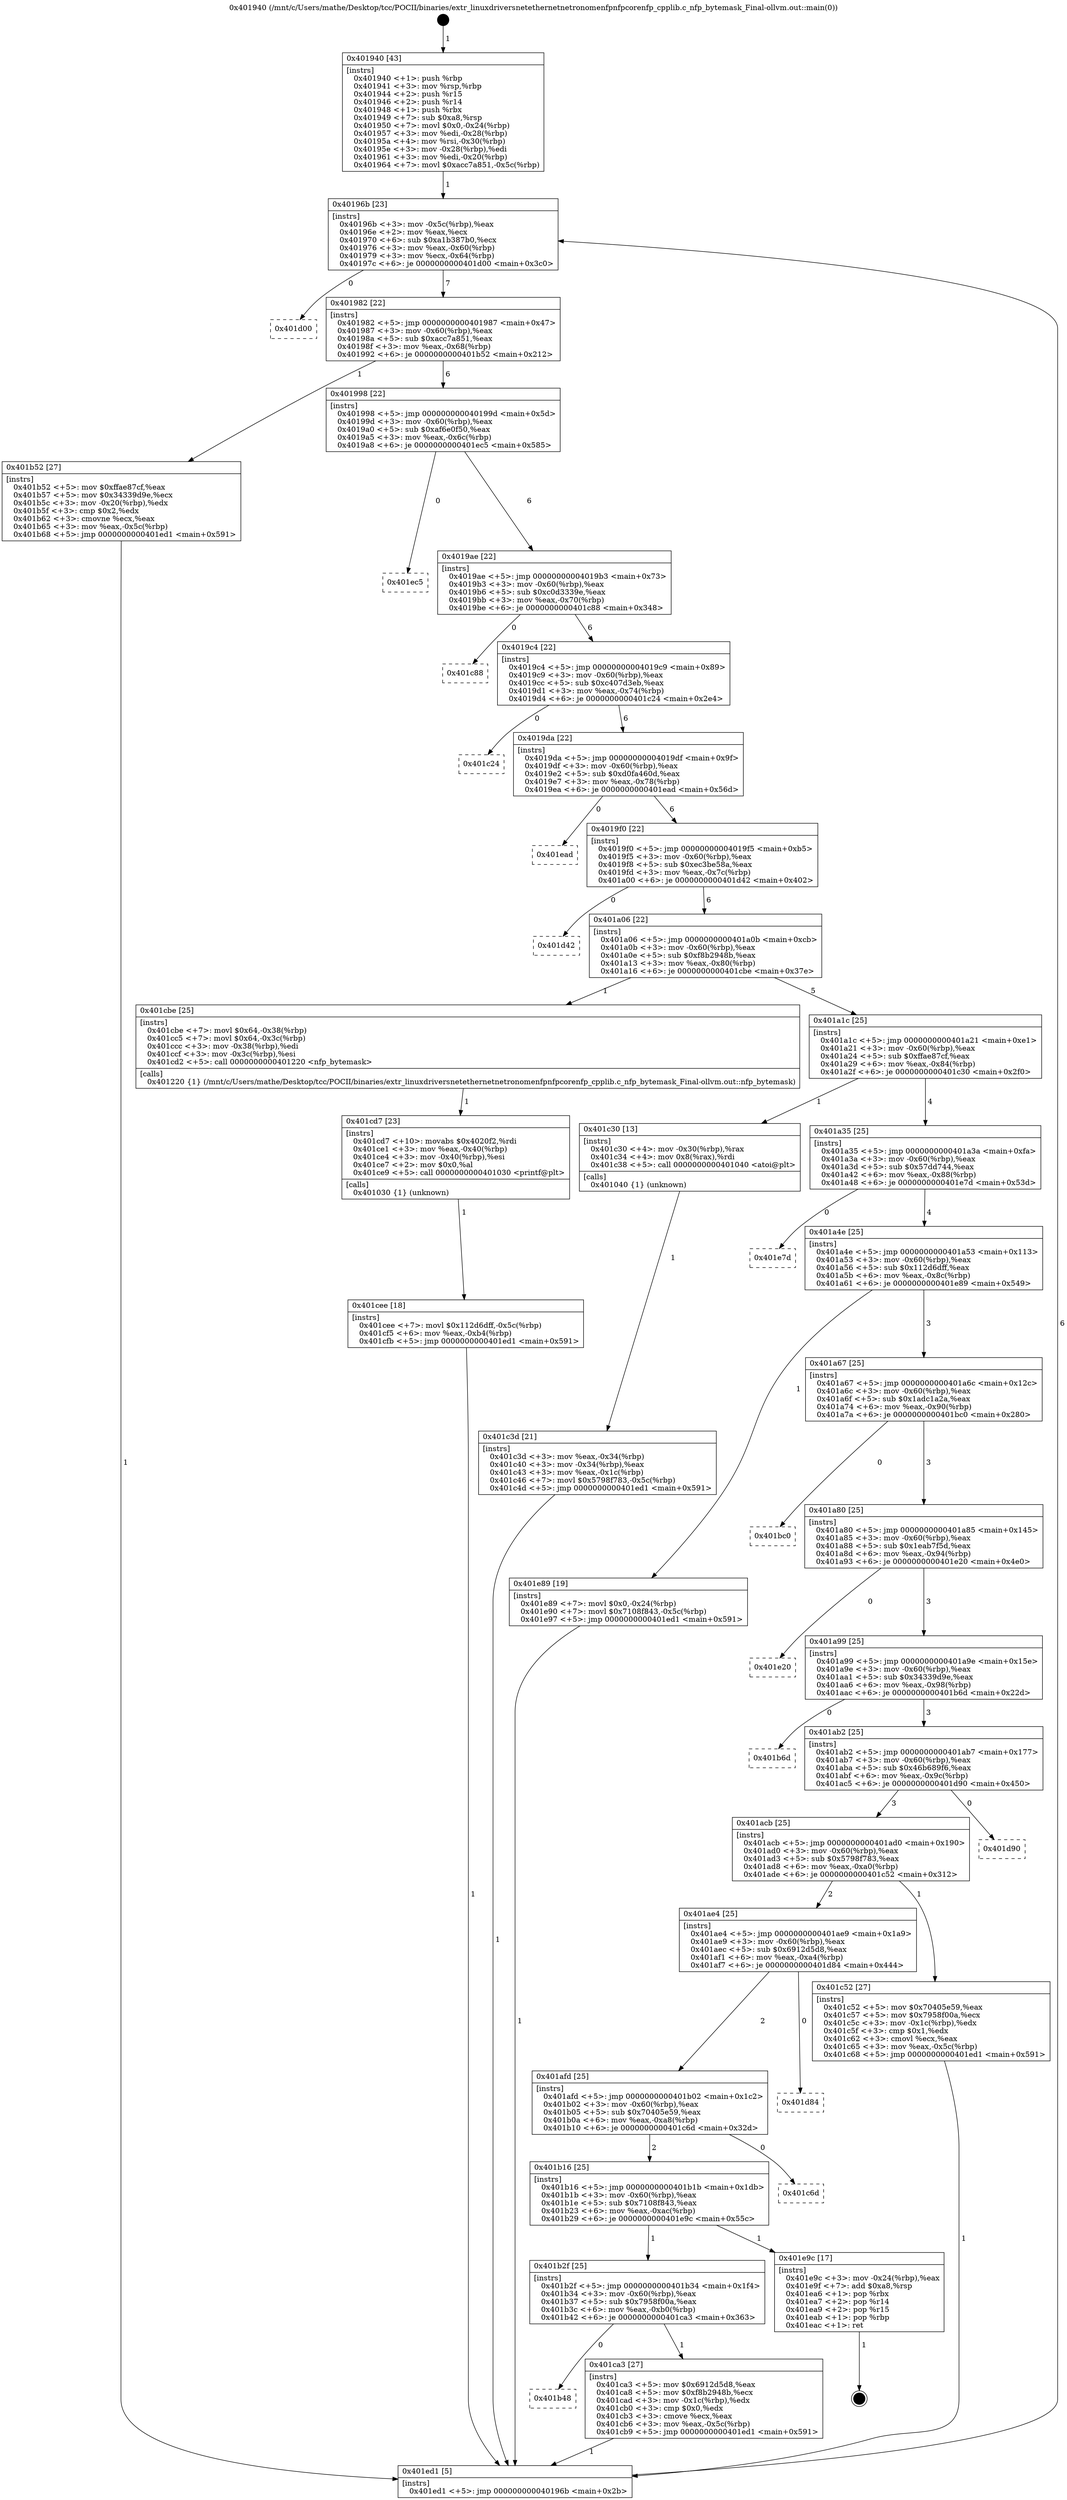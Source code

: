 digraph "0x401940" {
  label = "0x401940 (/mnt/c/Users/mathe/Desktop/tcc/POCII/binaries/extr_linuxdriversnetethernetnetronomenfpnfpcorenfp_cpplib.c_nfp_bytemask_Final-ollvm.out::main(0))"
  labelloc = "t"
  node[shape=record]

  Entry [label="",width=0.3,height=0.3,shape=circle,fillcolor=black,style=filled]
  "0x40196b" [label="{
     0x40196b [23]\l
     | [instrs]\l
     &nbsp;&nbsp;0x40196b \<+3\>: mov -0x5c(%rbp),%eax\l
     &nbsp;&nbsp;0x40196e \<+2\>: mov %eax,%ecx\l
     &nbsp;&nbsp;0x401970 \<+6\>: sub $0xa1b387b0,%ecx\l
     &nbsp;&nbsp;0x401976 \<+3\>: mov %eax,-0x60(%rbp)\l
     &nbsp;&nbsp;0x401979 \<+3\>: mov %ecx,-0x64(%rbp)\l
     &nbsp;&nbsp;0x40197c \<+6\>: je 0000000000401d00 \<main+0x3c0\>\l
  }"]
  "0x401d00" [label="{
     0x401d00\l
  }", style=dashed]
  "0x401982" [label="{
     0x401982 [22]\l
     | [instrs]\l
     &nbsp;&nbsp;0x401982 \<+5\>: jmp 0000000000401987 \<main+0x47\>\l
     &nbsp;&nbsp;0x401987 \<+3\>: mov -0x60(%rbp),%eax\l
     &nbsp;&nbsp;0x40198a \<+5\>: sub $0xacc7a851,%eax\l
     &nbsp;&nbsp;0x40198f \<+3\>: mov %eax,-0x68(%rbp)\l
     &nbsp;&nbsp;0x401992 \<+6\>: je 0000000000401b52 \<main+0x212\>\l
  }"]
  Exit [label="",width=0.3,height=0.3,shape=circle,fillcolor=black,style=filled,peripheries=2]
  "0x401b52" [label="{
     0x401b52 [27]\l
     | [instrs]\l
     &nbsp;&nbsp;0x401b52 \<+5\>: mov $0xffae87cf,%eax\l
     &nbsp;&nbsp;0x401b57 \<+5\>: mov $0x34339d9e,%ecx\l
     &nbsp;&nbsp;0x401b5c \<+3\>: mov -0x20(%rbp),%edx\l
     &nbsp;&nbsp;0x401b5f \<+3\>: cmp $0x2,%edx\l
     &nbsp;&nbsp;0x401b62 \<+3\>: cmovne %ecx,%eax\l
     &nbsp;&nbsp;0x401b65 \<+3\>: mov %eax,-0x5c(%rbp)\l
     &nbsp;&nbsp;0x401b68 \<+5\>: jmp 0000000000401ed1 \<main+0x591\>\l
  }"]
  "0x401998" [label="{
     0x401998 [22]\l
     | [instrs]\l
     &nbsp;&nbsp;0x401998 \<+5\>: jmp 000000000040199d \<main+0x5d\>\l
     &nbsp;&nbsp;0x40199d \<+3\>: mov -0x60(%rbp),%eax\l
     &nbsp;&nbsp;0x4019a0 \<+5\>: sub $0xaf6e0f50,%eax\l
     &nbsp;&nbsp;0x4019a5 \<+3\>: mov %eax,-0x6c(%rbp)\l
     &nbsp;&nbsp;0x4019a8 \<+6\>: je 0000000000401ec5 \<main+0x585\>\l
  }"]
  "0x401ed1" [label="{
     0x401ed1 [5]\l
     | [instrs]\l
     &nbsp;&nbsp;0x401ed1 \<+5\>: jmp 000000000040196b \<main+0x2b\>\l
  }"]
  "0x401940" [label="{
     0x401940 [43]\l
     | [instrs]\l
     &nbsp;&nbsp;0x401940 \<+1\>: push %rbp\l
     &nbsp;&nbsp;0x401941 \<+3\>: mov %rsp,%rbp\l
     &nbsp;&nbsp;0x401944 \<+2\>: push %r15\l
     &nbsp;&nbsp;0x401946 \<+2\>: push %r14\l
     &nbsp;&nbsp;0x401948 \<+1\>: push %rbx\l
     &nbsp;&nbsp;0x401949 \<+7\>: sub $0xa8,%rsp\l
     &nbsp;&nbsp;0x401950 \<+7\>: movl $0x0,-0x24(%rbp)\l
     &nbsp;&nbsp;0x401957 \<+3\>: mov %edi,-0x28(%rbp)\l
     &nbsp;&nbsp;0x40195a \<+4\>: mov %rsi,-0x30(%rbp)\l
     &nbsp;&nbsp;0x40195e \<+3\>: mov -0x28(%rbp),%edi\l
     &nbsp;&nbsp;0x401961 \<+3\>: mov %edi,-0x20(%rbp)\l
     &nbsp;&nbsp;0x401964 \<+7\>: movl $0xacc7a851,-0x5c(%rbp)\l
  }"]
  "0x401cee" [label="{
     0x401cee [18]\l
     | [instrs]\l
     &nbsp;&nbsp;0x401cee \<+7\>: movl $0x112d6dff,-0x5c(%rbp)\l
     &nbsp;&nbsp;0x401cf5 \<+6\>: mov %eax,-0xb4(%rbp)\l
     &nbsp;&nbsp;0x401cfb \<+5\>: jmp 0000000000401ed1 \<main+0x591\>\l
  }"]
  "0x401ec5" [label="{
     0x401ec5\l
  }", style=dashed]
  "0x4019ae" [label="{
     0x4019ae [22]\l
     | [instrs]\l
     &nbsp;&nbsp;0x4019ae \<+5\>: jmp 00000000004019b3 \<main+0x73\>\l
     &nbsp;&nbsp;0x4019b3 \<+3\>: mov -0x60(%rbp),%eax\l
     &nbsp;&nbsp;0x4019b6 \<+5\>: sub $0xc0d3339e,%eax\l
     &nbsp;&nbsp;0x4019bb \<+3\>: mov %eax,-0x70(%rbp)\l
     &nbsp;&nbsp;0x4019be \<+6\>: je 0000000000401c88 \<main+0x348\>\l
  }"]
  "0x401cd7" [label="{
     0x401cd7 [23]\l
     | [instrs]\l
     &nbsp;&nbsp;0x401cd7 \<+10\>: movabs $0x4020f2,%rdi\l
     &nbsp;&nbsp;0x401ce1 \<+3\>: mov %eax,-0x40(%rbp)\l
     &nbsp;&nbsp;0x401ce4 \<+3\>: mov -0x40(%rbp),%esi\l
     &nbsp;&nbsp;0x401ce7 \<+2\>: mov $0x0,%al\l
     &nbsp;&nbsp;0x401ce9 \<+5\>: call 0000000000401030 \<printf@plt\>\l
     | [calls]\l
     &nbsp;&nbsp;0x401030 \{1\} (unknown)\l
  }"]
  "0x401c88" [label="{
     0x401c88\l
  }", style=dashed]
  "0x4019c4" [label="{
     0x4019c4 [22]\l
     | [instrs]\l
     &nbsp;&nbsp;0x4019c4 \<+5\>: jmp 00000000004019c9 \<main+0x89\>\l
     &nbsp;&nbsp;0x4019c9 \<+3\>: mov -0x60(%rbp),%eax\l
     &nbsp;&nbsp;0x4019cc \<+5\>: sub $0xc407d3eb,%eax\l
     &nbsp;&nbsp;0x4019d1 \<+3\>: mov %eax,-0x74(%rbp)\l
     &nbsp;&nbsp;0x4019d4 \<+6\>: je 0000000000401c24 \<main+0x2e4\>\l
  }"]
  "0x401b48" [label="{
     0x401b48\l
  }", style=dashed]
  "0x401c24" [label="{
     0x401c24\l
  }", style=dashed]
  "0x4019da" [label="{
     0x4019da [22]\l
     | [instrs]\l
     &nbsp;&nbsp;0x4019da \<+5\>: jmp 00000000004019df \<main+0x9f\>\l
     &nbsp;&nbsp;0x4019df \<+3\>: mov -0x60(%rbp),%eax\l
     &nbsp;&nbsp;0x4019e2 \<+5\>: sub $0xd0fa460d,%eax\l
     &nbsp;&nbsp;0x4019e7 \<+3\>: mov %eax,-0x78(%rbp)\l
     &nbsp;&nbsp;0x4019ea \<+6\>: je 0000000000401ead \<main+0x56d\>\l
  }"]
  "0x401ca3" [label="{
     0x401ca3 [27]\l
     | [instrs]\l
     &nbsp;&nbsp;0x401ca3 \<+5\>: mov $0x6912d5d8,%eax\l
     &nbsp;&nbsp;0x401ca8 \<+5\>: mov $0xf8b2948b,%ecx\l
     &nbsp;&nbsp;0x401cad \<+3\>: mov -0x1c(%rbp),%edx\l
     &nbsp;&nbsp;0x401cb0 \<+3\>: cmp $0x0,%edx\l
     &nbsp;&nbsp;0x401cb3 \<+3\>: cmove %ecx,%eax\l
     &nbsp;&nbsp;0x401cb6 \<+3\>: mov %eax,-0x5c(%rbp)\l
     &nbsp;&nbsp;0x401cb9 \<+5\>: jmp 0000000000401ed1 \<main+0x591\>\l
  }"]
  "0x401ead" [label="{
     0x401ead\l
  }", style=dashed]
  "0x4019f0" [label="{
     0x4019f0 [22]\l
     | [instrs]\l
     &nbsp;&nbsp;0x4019f0 \<+5\>: jmp 00000000004019f5 \<main+0xb5\>\l
     &nbsp;&nbsp;0x4019f5 \<+3\>: mov -0x60(%rbp),%eax\l
     &nbsp;&nbsp;0x4019f8 \<+5\>: sub $0xec3be58a,%eax\l
     &nbsp;&nbsp;0x4019fd \<+3\>: mov %eax,-0x7c(%rbp)\l
     &nbsp;&nbsp;0x401a00 \<+6\>: je 0000000000401d42 \<main+0x402\>\l
  }"]
  "0x401b2f" [label="{
     0x401b2f [25]\l
     | [instrs]\l
     &nbsp;&nbsp;0x401b2f \<+5\>: jmp 0000000000401b34 \<main+0x1f4\>\l
     &nbsp;&nbsp;0x401b34 \<+3\>: mov -0x60(%rbp),%eax\l
     &nbsp;&nbsp;0x401b37 \<+5\>: sub $0x7958f00a,%eax\l
     &nbsp;&nbsp;0x401b3c \<+6\>: mov %eax,-0xb0(%rbp)\l
     &nbsp;&nbsp;0x401b42 \<+6\>: je 0000000000401ca3 \<main+0x363\>\l
  }"]
  "0x401d42" [label="{
     0x401d42\l
  }", style=dashed]
  "0x401a06" [label="{
     0x401a06 [22]\l
     | [instrs]\l
     &nbsp;&nbsp;0x401a06 \<+5\>: jmp 0000000000401a0b \<main+0xcb\>\l
     &nbsp;&nbsp;0x401a0b \<+3\>: mov -0x60(%rbp),%eax\l
     &nbsp;&nbsp;0x401a0e \<+5\>: sub $0xf8b2948b,%eax\l
     &nbsp;&nbsp;0x401a13 \<+3\>: mov %eax,-0x80(%rbp)\l
     &nbsp;&nbsp;0x401a16 \<+6\>: je 0000000000401cbe \<main+0x37e\>\l
  }"]
  "0x401e9c" [label="{
     0x401e9c [17]\l
     | [instrs]\l
     &nbsp;&nbsp;0x401e9c \<+3\>: mov -0x24(%rbp),%eax\l
     &nbsp;&nbsp;0x401e9f \<+7\>: add $0xa8,%rsp\l
     &nbsp;&nbsp;0x401ea6 \<+1\>: pop %rbx\l
     &nbsp;&nbsp;0x401ea7 \<+2\>: pop %r14\l
     &nbsp;&nbsp;0x401ea9 \<+2\>: pop %r15\l
     &nbsp;&nbsp;0x401eab \<+1\>: pop %rbp\l
     &nbsp;&nbsp;0x401eac \<+1\>: ret\l
  }"]
  "0x401cbe" [label="{
     0x401cbe [25]\l
     | [instrs]\l
     &nbsp;&nbsp;0x401cbe \<+7\>: movl $0x64,-0x38(%rbp)\l
     &nbsp;&nbsp;0x401cc5 \<+7\>: movl $0x64,-0x3c(%rbp)\l
     &nbsp;&nbsp;0x401ccc \<+3\>: mov -0x38(%rbp),%edi\l
     &nbsp;&nbsp;0x401ccf \<+3\>: mov -0x3c(%rbp),%esi\l
     &nbsp;&nbsp;0x401cd2 \<+5\>: call 0000000000401220 \<nfp_bytemask\>\l
     | [calls]\l
     &nbsp;&nbsp;0x401220 \{1\} (/mnt/c/Users/mathe/Desktop/tcc/POCII/binaries/extr_linuxdriversnetethernetnetronomenfpnfpcorenfp_cpplib.c_nfp_bytemask_Final-ollvm.out::nfp_bytemask)\l
  }"]
  "0x401a1c" [label="{
     0x401a1c [25]\l
     | [instrs]\l
     &nbsp;&nbsp;0x401a1c \<+5\>: jmp 0000000000401a21 \<main+0xe1\>\l
     &nbsp;&nbsp;0x401a21 \<+3\>: mov -0x60(%rbp),%eax\l
     &nbsp;&nbsp;0x401a24 \<+5\>: sub $0xffae87cf,%eax\l
     &nbsp;&nbsp;0x401a29 \<+6\>: mov %eax,-0x84(%rbp)\l
     &nbsp;&nbsp;0x401a2f \<+6\>: je 0000000000401c30 \<main+0x2f0\>\l
  }"]
  "0x401b16" [label="{
     0x401b16 [25]\l
     | [instrs]\l
     &nbsp;&nbsp;0x401b16 \<+5\>: jmp 0000000000401b1b \<main+0x1db\>\l
     &nbsp;&nbsp;0x401b1b \<+3\>: mov -0x60(%rbp),%eax\l
     &nbsp;&nbsp;0x401b1e \<+5\>: sub $0x7108f843,%eax\l
     &nbsp;&nbsp;0x401b23 \<+6\>: mov %eax,-0xac(%rbp)\l
     &nbsp;&nbsp;0x401b29 \<+6\>: je 0000000000401e9c \<main+0x55c\>\l
  }"]
  "0x401c30" [label="{
     0x401c30 [13]\l
     | [instrs]\l
     &nbsp;&nbsp;0x401c30 \<+4\>: mov -0x30(%rbp),%rax\l
     &nbsp;&nbsp;0x401c34 \<+4\>: mov 0x8(%rax),%rdi\l
     &nbsp;&nbsp;0x401c38 \<+5\>: call 0000000000401040 \<atoi@plt\>\l
     | [calls]\l
     &nbsp;&nbsp;0x401040 \{1\} (unknown)\l
  }"]
  "0x401a35" [label="{
     0x401a35 [25]\l
     | [instrs]\l
     &nbsp;&nbsp;0x401a35 \<+5\>: jmp 0000000000401a3a \<main+0xfa\>\l
     &nbsp;&nbsp;0x401a3a \<+3\>: mov -0x60(%rbp),%eax\l
     &nbsp;&nbsp;0x401a3d \<+5\>: sub $0x57dd744,%eax\l
     &nbsp;&nbsp;0x401a42 \<+6\>: mov %eax,-0x88(%rbp)\l
     &nbsp;&nbsp;0x401a48 \<+6\>: je 0000000000401e7d \<main+0x53d\>\l
  }"]
  "0x401c3d" [label="{
     0x401c3d [21]\l
     | [instrs]\l
     &nbsp;&nbsp;0x401c3d \<+3\>: mov %eax,-0x34(%rbp)\l
     &nbsp;&nbsp;0x401c40 \<+3\>: mov -0x34(%rbp),%eax\l
     &nbsp;&nbsp;0x401c43 \<+3\>: mov %eax,-0x1c(%rbp)\l
     &nbsp;&nbsp;0x401c46 \<+7\>: movl $0x5798f783,-0x5c(%rbp)\l
     &nbsp;&nbsp;0x401c4d \<+5\>: jmp 0000000000401ed1 \<main+0x591\>\l
  }"]
  "0x401c6d" [label="{
     0x401c6d\l
  }", style=dashed]
  "0x401e7d" [label="{
     0x401e7d\l
  }", style=dashed]
  "0x401a4e" [label="{
     0x401a4e [25]\l
     | [instrs]\l
     &nbsp;&nbsp;0x401a4e \<+5\>: jmp 0000000000401a53 \<main+0x113\>\l
     &nbsp;&nbsp;0x401a53 \<+3\>: mov -0x60(%rbp),%eax\l
     &nbsp;&nbsp;0x401a56 \<+5\>: sub $0x112d6dff,%eax\l
     &nbsp;&nbsp;0x401a5b \<+6\>: mov %eax,-0x8c(%rbp)\l
     &nbsp;&nbsp;0x401a61 \<+6\>: je 0000000000401e89 \<main+0x549\>\l
  }"]
  "0x401afd" [label="{
     0x401afd [25]\l
     | [instrs]\l
     &nbsp;&nbsp;0x401afd \<+5\>: jmp 0000000000401b02 \<main+0x1c2\>\l
     &nbsp;&nbsp;0x401b02 \<+3\>: mov -0x60(%rbp),%eax\l
     &nbsp;&nbsp;0x401b05 \<+5\>: sub $0x70405e59,%eax\l
     &nbsp;&nbsp;0x401b0a \<+6\>: mov %eax,-0xa8(%rbp)\l
     &nbsp;&nbsp;0x401b10 \<+6\>: je 0000000000401c6d \<main+0x32d\>\l
  }"]
  "0x401e89" [label="{
     0x401e89 [19]\l
     | [instrs]\l
     &nbsp;&nbsp;0x401e89 \<+7\>: movl $0x0,-0x24(%rbp)\l
     &nbsp;&nbsp;0x401e90 \<+7\>: movl $0x7108f843,-0x5c(%rbp)\l
     &nbsp;&nbsp;0x401e97 \<+5\>: jmp 0000000000401ed1 \<main+0x591\>\l
  }"]
  "0x401a67" [label="{
     0x401a67 [25]\l
     | [instrs]\l
     &nbsp;&nbsp;0x401a67 \<+5\>: jmp 0000000000401a6c \<main+0x12c\>\l
     &nbsp;&nbsp;0x401a6c \<+3\>: mov -0x60(%rbp),%eax\l
     &nbsp;&nbsp;0x401a6f \<+5\>: sub $0x1adc1a2a,%eax\l
     &nbsp;&nbsp;0x401a74 \<+6\>: mov %eax,-0x90(%rbp)\l
     &nbsp;&nbsp;0x401a7a \<+6\>: je 0000000000401bc0 \<main+0x280\>\l
  }"]
  "0x401d84" [label="{
     0x401d84\l
  }", style=dashed]
  "0x401bc0" [label="{
     0x401bc0\l
  }", style=dashed]
  "0x401a80" [label="{
     0x401a80 [25]\l
     | [instrs]\l
     &nbsp;&nbsp;0x401a80 \<+5\>: jmp 0000000000401a85 \<main+0x145\>\l
     &nbsp;&nbsp;0x401a85 \<+3\>: mov -0x60(%rbp),%eax\l
     &nbsp;&nbsp;0x401a88 \<+5\>: sub $0x1eab7f5d,%eax\l
     &nbsp;&nbsp;0x401a8d \<+6\>: mov %eax,-0x94(%rbp)\l
     &nbsp;&nbsp;0x401a93 \<+6\>: je 0000000000401e20 \<main+0x4e0\>\l
  }"]
  "0x401ae4" [label="{
     0x401ae4 [25]\l
     | [instrs]\l
     &nbsp;&nbsp;0x401ae4 \<+5\>: jmp 0000000000401ae9 \<main+0x1a9\>\l
     &nbsp;&nbsp;0x401ae9 \<+3\>: mov -0x60(%rbp),%eax\l
     &nbsp;&nbsp;0x401aec \<+5\>: sub $0x6912d5d8,%eax\l
     &nbsp;&nbsp;0x401af1 \<+6\>: mov %eax,-0xa4(%rbp)\l
     &nbsp;&nbsp;0x401af7 \<+6\>: je 0000000000401d84 \<main+0x444\>\l
  }"]
  "0x401e20" [label="{
     0x401e20\l
  }", style=dashed]
  "0x401a99" [label="{
     0x401a99 [25]\l
     | [instrs]\l
     &nbsp;&nbsp;0x401a99 \<+5\>: jmp 0000000000401a9e \<main+0x15e\>\l
     &nbsp;&nbsp;0x401a9e \<+3\>: mov -0x60(%rbp),%eax\l
     &nbsp;&nbsp;0x401aa1 \<+5\>: sub $0x34339d9e,%eax\l
     &nbsp;&nbsp;0x401aa6 \<+6\>: mov %eax,-0x98(%rbp)\l
     &nbsp;&nbsp;0x401aac \<+6\>: je 0000000000401b6d \<main+0x22d\>\l
  }"]
  "0x401c52" [label="{
     0x401c52 [27]\l
     | [instrs]\l
     &nbsp;&nbsp;0x401c52 \<+5\>: mov $0x70405e59,%eax\l
     &nbsp;&nbsp;0x401c57 \<+5\>: mov $0x7958f00a,%ecx\l
     &nbsp;&nbsp;0x401c5c \<+3\>: mov -0x1c(%rbp),%edx\l
     &nbsp;&nbsp;0x401c5f \<+3\>: cmp $0x1,%edx\l
     &nbsp;&nbsp;0x401c62 \<+3\>: cmovl %ecx,%eax\l
     &nbsp;&nbsp;0x401c65 \<+3\>: mov %eax,-0x5c(%rbp)\l
     &nbsp;&nbsp;0x401c68 \<+5\>: jmp 0000000000401ed1 \<main+0x591\>\l
  }"]
  "0x401b6d" [label="{
     0x401b6d\l
  }", style=dashed]
  "0x401ab2" [label="{
     0x401ab2 [25]\l
     | [instrs]\l
     &nbsp;&nbsp;0x401ab2 \<+5\>: jmp 0000000000401ab7 \<main+0x177\>\l
     &nbsp;&nbsp;0x401ab7 \<+3\>: mov -0x60(%rbp),%eax\l
     &nbsp;&nbsp;0x401aba \<+5\>: sub $0x46b689f6,%eax\l
     &nbsp;&nbsp;0x401abf \<+6\>: mov %eax,-0x9c(%rbp)\l
     &nbsp;&nbsp;0x401ac5 \<+6\>: je 0000000000401d90 \<main+0x450\>\l
  }"]
  "0x401acb" [label="{
     0x401acb [25]\l
     | [instrs]\l
     &nbsp;&nbsp;0x401acb \<+5\>: jmp 0000000000401ad0 \<main+0x190\>\l
     &nbsp;&nbsp;0x401ad0 \<+3\>: mov -0x60(%rbp),%eax\l
     &nbsp;&nbsp;0x401ad3 \<+5\>: sub $0x5798f783,%eax\l
     &nbsp;&nbsp;0x401ad8 \<+6\>: mov %eax,-0xa0(%rbp)\l
     &nbsp;&nbsp;0x401ade \<+6\>: je 0000000000401c52 \<main+0x312\>\l
  }"]
  "0x401d90" [label="{
     0x401d90\l
  }", style=dashed]
  Entry -> "0x401940" [label=" 1"]
  "0x40196b" -> "0x401d00" [label=" 0"]
  "0x40196b" -> "0x401982" [label=" 7"]
  "0x401e9c" -> Exit [label=" 1"]
  "0x401982" -> "0x401b52" [label=" 1"]
  "0x401982" -> "0x401998" [label=" 6"]
  "0x401b52" -> "0x401ed1" [label=" 1"]
  "0x401940" -> "0x40196b" [label=" 1"]
  "0x401ed1" -> "0x40196b" [label=" 6"]
  "0x401e89" -> "0x401ed1" [label=" 1"]
  "0x401998" -> "0x401ec5" [label=" 0"]
  "0x401998" -> "0x4019ae" [label=" 6"]
  "0x401cee" -> "0x401ed1" [label=" 1"]
  "0x4019ae" -> "0x401c88" [label=" 0"]
  "0x4019ae" -> "0x4019c4" [label=" 6"]
  "0x401cd7" -> "0x401cee" [label=" 1"]
  "0x4019c4" -> "0x401c24" [label=" 0"]
  "0x4019c4" -> "0x4019da" [label=" 6"]
  "0x401cbe" -> "0x401cd7" [label=" 1"]
  "0x4019da" -> "0x401ead" [label=" 0"]
  "0x4019da" -> "0x4019f0" [label=" 6"]
  "0x401ca3" -> "0x401ed1" [label=" 1"]
  "0x4019f0" -> "0x401d42" [label=" 0"]
  "0x4019f0" -> "0x401a06" [label=" 6"]
  "0x401b2f" -> "0x401ca3" [label=" 1"]
  "0x401a06" -> "0x401cbe" [label=" 1"]
  "0x401a06" -> "0x401a1c" [label=" 5"]
  "0x401b2f" -> "0x401b48" [label=" 0"]
  "0x401a1c" -> "0x401c30" [label=" 1"]
  "0x401a1c" -> "0x401a35" [label=" 4"]
  "0x401c30" -> "0x401c3d" [label=" 1"]
  "0x401c3d" -> "0x401ed1" [label=" 1"]
  "0x401b16" -> "0x401e9c" [label=" 1"]
  "0x401a35" -> "0x401e7d" [label=" 0"]
  "0x401a35" -> "0x401a4e" [label=" 4"]
  "0x401b16" -> "0x401b2f" [label=" 1"]
  "0x401a4e" -> "0x401e89" [label=" 1"]
  "0x401a4e" -> "0x401a67" [label=" 3"]
  "0x401afd" -> "0x401c6d" [label=" 0"]
  "0x401a67" -> "0x401bc0" [label=" 0"]
  "0x401a67" -> "0x401a80" [label=" 3"]
  "0x401afd" -> "0x401b16" [label=" 2"]
  "0x401a80" -> "0x401e20" [label=" 0"]
  "0x401a80" -> "0x401a99" [label=" 3"]
  "0x401ae4" -> "0x401d84" [label=" 0"]
  "0x401a99" -> "0x401b6d" [label=" 0"]
  "0x401a99" -> "0x401ab2" [label=" 3"]
  "0x401ae4" -> "0x401afd" [label=" 2"]
  "0x401ab2" -> "0x401d90" [label=" 0"]
  "0x401ab2" -> "0x401acb" [label=" 3"]
  "0x401c52" -> "0x401ed1" [label=" 1"]
  "0x401acb" -> "0x401c52" [label=" 1"]
  "0x401acb" -> "0x401ae4" [label=" 2"]
}
